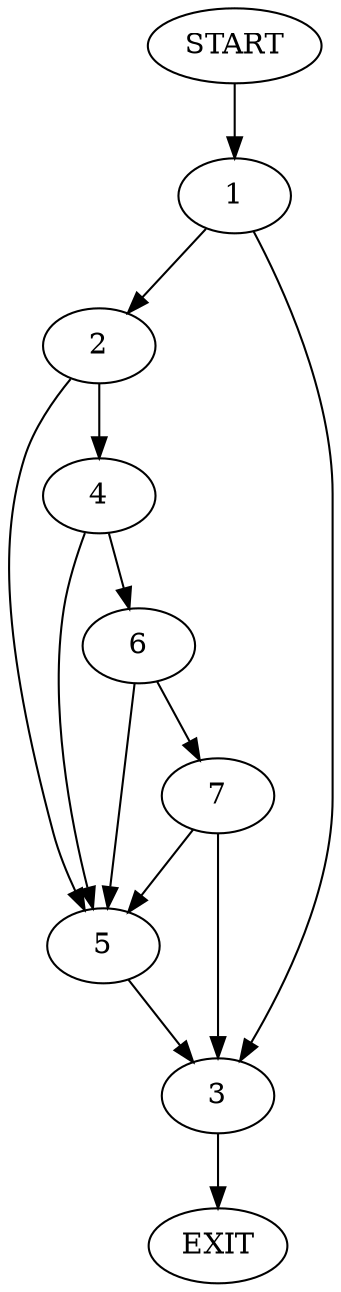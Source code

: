 digraph {
0 [label="START"]
8 [label="EXIT"]
0 -> 1
1 -> 2
1 -> 3
2 -> 4
2 -> 5
3 -> 8
5 -> 3
4 -> 5
4 -> 6
6 -> 7
6 -> 5
7 -> 5
7 -> 3
}
